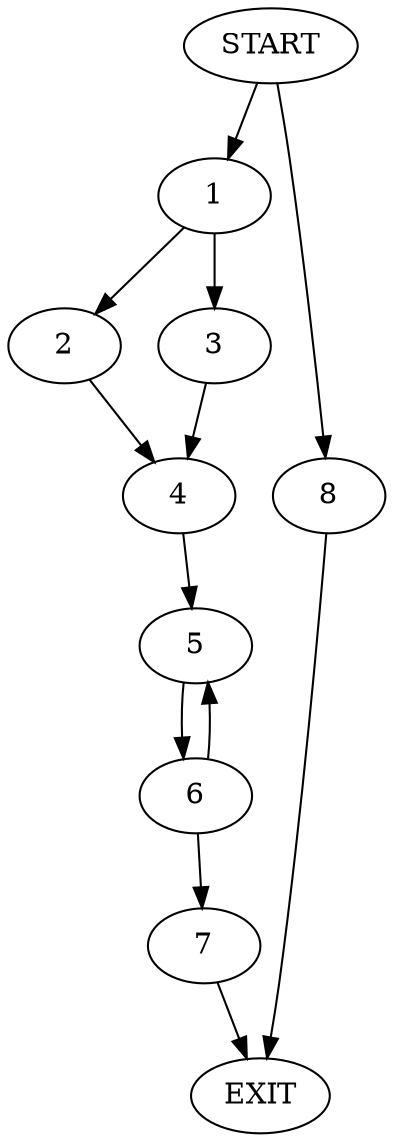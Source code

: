 digraph { 
0 [label="START"];
1;
2;
3;
4;
5;
6;
7;
8;
9[label="EXIT"];
0 -> 1;
0 -> 8;
1 -> 2;
1 -> 3;
2 -> 4;
3 -> 4;
4 -> 5;
5 -> 6;
6 -> 5;
6 -> 7;
7 -> 9;
8 -> 9;
}